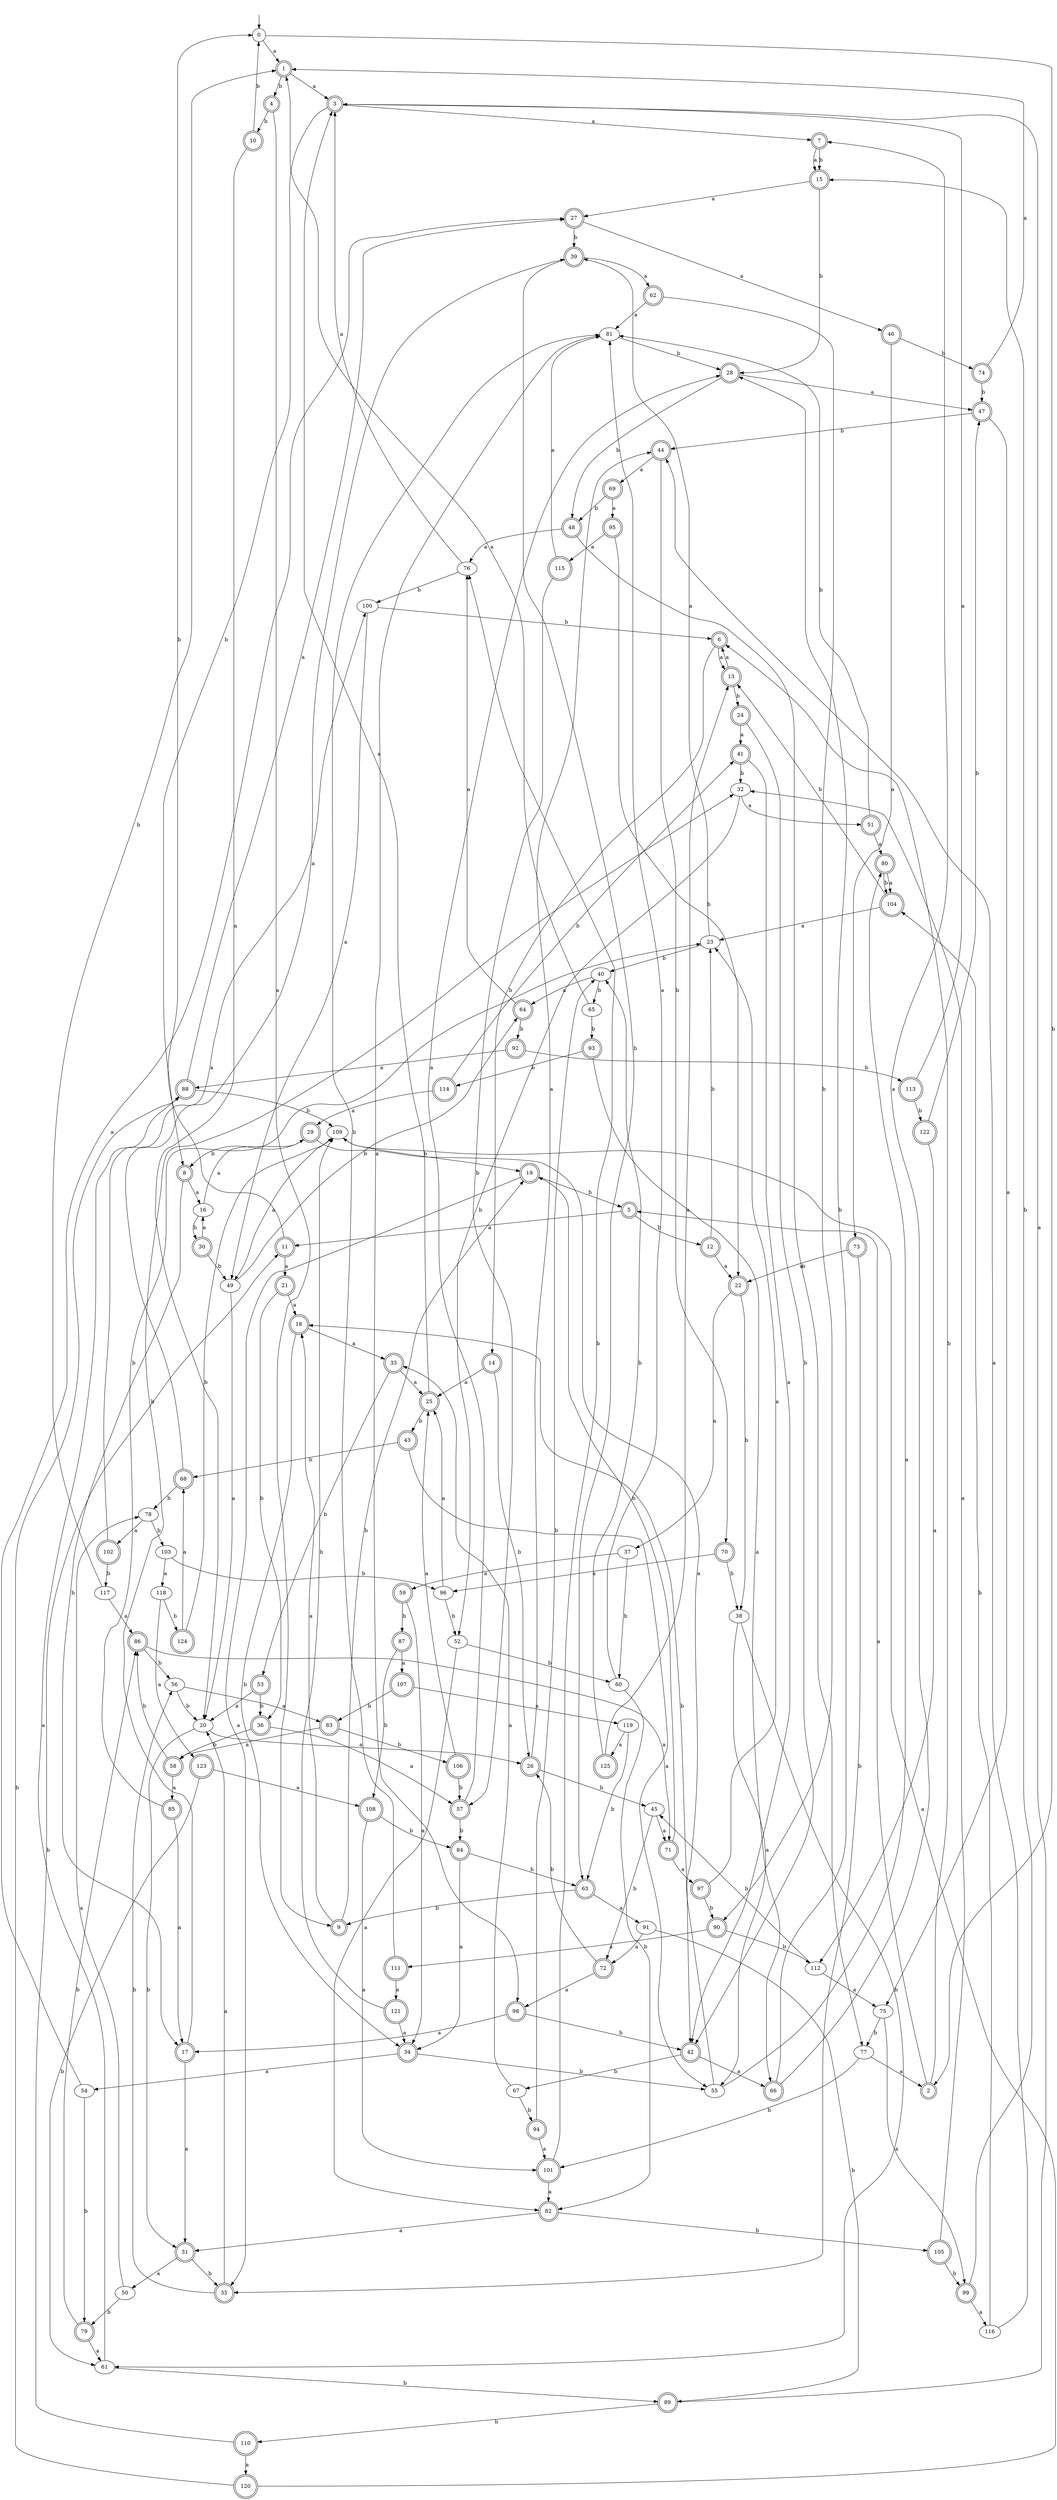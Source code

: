 digraph RandomDFA {
  __start0 [label="", shape=none];
  __start0 -> 0 [label=""];
  0 [shape=circle]
  0 -> 1 [label="a"]
  0 -> 2 [label="b"]
  1 [shape=doublecircle]
  1 -> 3 [label="a"]
  1 -> 4 [label="b"]
  2 [shape=doublecircle]
  2 -> 5 [label="a"]
  2 -> 6 [label="b"]
  3 [shape=doublecircle]
  3 -> 7 [label="a"]
  3 -> 8 [label="b"]
  4 [shape=doublecircle]
  4 -> 9 [label="a"]
  4 -> 10 [label="b"]
  5 [shape=doublecircle]
  5 -> 11 [label="a"]
  5 -> 12 [label="b"]
  6 [shape=doublecircle]
  6 -> 13 [label="a"]
  6 -> 14 [label="b"]
  7 [shape=doublecircle]
  7 -> 15 [label="a"]
  7 -> 15 [label="b"]
  8 [shape=doublecircle]
  8 -> 16 [label="a"]
  8 -> 17 [label="b"]
  9 [shape=doublecircle]
  9 -> 18 [label="a"]
  9 -> 19 [label="b"]
  10 [shape=doublecircle]
  10 -> 20 [label="a"]
  10 -> 0 [label="b"]
  11 [shape=doublecircle]
  11 -> 21 [label="a"]
  11 -> 0 [label="b"]
  12 [shape=doublecircle]
  12 -> 22 [label="a"]
  12 -> 23 [label="b"]
  13 [shape=doublecircle]
  13 -> 6 [label="a"]
  13 -> 24 [label="b"]
  14 [shape=doublecircle]
  14 -> 25 [label="a"]
  14 -> 26 [label="b"]
  15 [shape=doublecircle]
  15 -> 27 [label="a"]
  15 -> 28 [label="b"]
  16
  16 -> 29 [label="a"]
  16 -> 30 [label="b"]
  17 [shape=doublecircle]
  17 -> 31 [label="a"]
  17 -> 32 [label="b"]
  18 [shape=doublecircle]
  18 -> 33 [label="a"]
  18 -> 34 [label="b"]
  19 [shape=doublecircle]
  19 -> 35 [label="a"]
  19 -> 5 [label="b"]
  20
  20 -> 26 [label="a"]
  20 -> 31 [label="b"]
  21 [shape=doublecircle]
  21 -> 18 [label="a"]
  21 -> 36 [label="b"]
  22 [shape=doublecircle]
  22 -> 37 [label="a"]
  22 -> 38 [label="b"]
  23
  23 -> 39 [label="a"]
  23 -> 40 [label="b"]
  24 [shape=doublecircle]
  24 -> 41 [label="a"]
  24 -> 42 [label="b"]
  25 [shape=doublecircle]
  25 -> 3 [label="a"]
  25 -> 43 [label="b"]
  26 [shape=doublecircle]
  26 -> 44 [label="a"]
  26 -> 45 [label="b"]
  27 [shape=doublecircle]
  27 -> 46 [label="a"]
  27 -> 39 [label="b"]
  28 [shape=doublecircle]
  28 -> 47 [label="a"]
  28 -> 48 [label="b"]
  29 [shape=doublecircle]
  29 -> 42 [label="a"]
  29 -> 8 [label="b"]
  30 [shape=doublecircle]
  30 -> 16 [label="a"]
  30 -> 49 [label="b"]
  31 [shape=doublecircle]
  31 -> 50 [label="a"]
  31 -> 35 [label="b"]
  32
  32 -> 51 [label="a"]
  32 -> 52 [label="b"]
  33 [shape=doublecircle]
  33 -> 25 [label="a"]
  33 -> 53 [label="b"]
  34 [shape=doublecircle]
  34 -> 54 [label="a"]
  34 -> 55 [label="b"]
  35 [shape=doublecircle]
  35 -> 20 [label="a"]
  35 -> 56 [label="b"]
  36 [shape=doublecircle]
  36 -> 57 [label="a"]
  36 -> 58 [label="b"]
  37
  37 -> 59 [label="a"]
  37 -> 60 [label="b"]
  38
  38 -> 55 [label="a"]
  38 -> 61 [label="b"]
  39 [shape=doublecircle]
  39 -> 62 [label="a"]
  39 -> 63 [label="b"]
  40
  40 -> 64 [label="a"]
  40 -> 65 [label="b"]
  41 [shape=doublecircle]
  41 -> 42 [label="a"]
  41 -> 32 [label="b"]
  42 [shape=doublecircle]
  42 -> 66 [label="a"]
  42 -> 67 [label="b"]
  43 [shape=doublecircle]
  43 -> 55 [label="a"]
  43 -> 68 [label="b"]
  44 [shape=doublecircle]
  44 -> 69 [label="a"]
  44 -> 70 [label="b"]
  45
  45 -> 71 [label="a"]
  45 -> 72 [label="b"]
  46 [shape=doublecircle]
  46 -> 73 [label="a"]
  46 -> 74 [label="b"]
  47 [shape=doublecircle]
  47 -> 75 [label="a"]
  47 -> 44 [label="b"]
  48 [shape=doublecircle]
  48 -> 76 [label="a"]
  48 -> 77 [label="b"]
  49
  49 -> 20 [label="a"]
  49 -> 64 [label="b"]
  50
  50 -> 78 [label="a"]
  50 -> 79 [label="b"]
  51 [shape=doublecircle]
  51 -> 80 [label="a"]
  51 -> 81 [label="b"]
  52
  52 -> 82 [label="a"]
  52 -> 60 [label="b"]
  53 [shape=doublecircle]
  53 -> 20 [label="a"]
  53 -> 36 [label="b"]
  54
  54 -> 27 [label="a"]
  54 -> 79 [label="b"]
  55
  55 -> 80 [label="a"]
  55 -> 18 [label="b"]
  56
  56 -> 83 [label="a"]
  56 -> 20 [label="b"]
  57 [shape=doublecircle]
  57 -> 28 [label="a"]
  57 -> 84 [label="b"]
  58 [shape=doublecircle]
  58 -> 85 [label="a"]
  58 -> 86 [label="b"]
  59 [shape=doublecircle]
  59 -> 34 [label="a"]
  59 -> 87 [label="b"]
  60
  60 -> 81 [label="a"]
  60 -> 82 [label="b"]
  61
  61 -> 88 [label="a"]
  61 -> 89 [label="b"]
  62 [shape=doublecircle]
  62 -> 81 [label="a"]
  62 -> 90 [label="b"]
  63 [shape=doublecircle]
  63 -> 91 [label="a"]
  63 -> 9 [label="b"]
  64 [shape=doublecircle]
  64 -> 76 [label="a"]
  64 -> 92 [label="b"]
  65
  65 -> 1 [label="a"]
  65 -> 93 [label="b"]
  66 [shape=doublecircle]
  66 -> 7 [label="a"]
  66 -> 28 [label="b"]
  67
  67 -> 33 [label="a"]
  67 -> 94 [label="b"]
  68 [shape=doublecircle]
  68 -> 39 [label="a"]
  68 -> 78 [label="b"]
  69 [shape=doublecircle]
  69 -> 95 [label="a"]
  69 -> 48 [label="b"]
  70 [shape=doublecircle]
  70 -> 96 [label="a"]
  70 -> 38 [label="b"]
  71 [shape=doublecircle]
  71 -> 97 [label="a"]
  71 -> 19 [label="b"]
  72 [shape=doublecircle]
  72 -> 98 [label="a"]
  72 -> 26 [label="b"]
  73 [shape=doublecircle]
  73 -> 22 [label="a"]
  73 -> 35 [label="b"]
  74 [shape=doublecircle]
  74 -> 1 [label="a"]
  74 -> 47 [label="b"]
  75
  75 -> 99 [label="a"]
  75 -> 77 [label="b"]
  76
  76 -> 3 [label="a"]
  76 -> 100 [label="b"]
  77
  77 -> 2 [label="a"]
  77 -> 101 [label="b"]
  78
  78 -> 102 [label="a"]
  78 -> 103 [label="b"]
  79 [shape=doublecircle]
  79 -> 61 [label="a"]
  79 -> 86 [label="b"]
  80 [shape=doublecircle]
  80 -> 104 [label="a"]
  80 -> 104 [label="b"]
  81
  81 -> 98 [label="a"]
  81 -> 28 [label="b"]
  82 [shape=doublecircle]
  82 -> 31 [label="a"]
  82 -> 105 [label="b"]
  83 [shape=doublecircle]
  83 -> 58 [label="a"]
  83 -> 106 [label="b"]
  84 [shape=doublecircle]
  84 -> 34 [label="a"]
  84 -> 63 [label="b"]
  85 [shape=doublecircle]
  85 -> 17 [label="a"]
  85 -> 23 [label="b"]
  86 [shape=doublecircle]
  86 -> 71 [label="a"]
  86 -> 56 [label="b"]
  87 [shape=doublecircle]
  87 -> 107 [label="a"]
  87 -> 108 [label="b"]
  88 [shape=doublecircle]
  88 -> 27 [label="a"]
  88 -> 109 [label="b"]
  89 [shape=doublecircle]
  89 -> 3 [label="a"]
  89 -> 110 [label="b"]
  90 [shape=doublecircle]
  90 -> 111 [label="a"]
  90 -> 112 [label="b"]
  91
  91 -> 72 [label="a"]
  91 -> 89 [label="b"]
  92 [shape=doublecircle]
  92 -> 88 [label="a"]
  92 -> 113 [label="b"]
  93 [shape=doublecircle]
  93 -> 66 [label="a"]
  93 -> 114 [label="b"]
  94 [shape=doublecircle]
  94 -> 101 [label="a"]
  94 -> 40 [label="b"]
  95 [shape=doublecircle]
  95 -> 115 [label="a"]
  95 -> 22 [label="b"]
  96
  96 -> 25 [label="a"]
  96 -> 52 [label="b"]
  97 [shape=doublecircle]
  97 -> 23 [label="a"]
  97 -> 90 [label="b"]
  98 [shape=doublecircle]
  98 -> 17 [label="a"]
  98 -> 42 [label="b"]
  99 [shape=doublecircle]
  99 -> 116 [label="a"]
  99 -> 15 [label="b"]
  100
  100 -> 49 [label="a"]
  100 -> 6 [label="b"]
  101 [shape=doublecircle]
  101 -> 82 [label="a"]
  101 -> 76 [label="b"]
  102 [shape=doublecircle]
  102 -> 100 [label="a"]
  102 -> 117 [label="b"]
  103
  103 -> 118 [label="a"]
  103 -> 96 [label="b"]
  104 [shape=doublecircle]
  104 -> 23 [label="a"]
  104 -> 13 [label="b"]
  105 [shape=doublecircle]
  105 -> 32 [label="a"]
  105 -> 99 [label="b"]
  106 [shape=doublecircle]
  106 -> 25 [label="a"]
  106 -> 57 [label="b"]
  107 [shape=doublecircle]
  107 -> 119 [label="a"]
  107 -> 83 [label="b"]
  108 [shape=doublecircle]
  108 -> 101 [label="a"]
  108 -> 84 [label="b"]
  109
  109 -> 49 [label="a"]
  109 -> 19 [label="b"]
  110 [shape=doublecircle]
  110 -> 120 [label="a"]
  110 -> 11 [label="b"]
  111 [shape=doublecircle]
  111 -> 121 [label="a"]
  111 -> 81 [label="b"]
  112
  112 -> 75 [label="a"]
  112 -> 45 [label="b"]
  113 [shape=doublecircle]
  113 -> 3 [label="a"]
  113 -> 122 [label="b"]
  114 [shape=doublecircle]
  114 -> 29 [label="a"]
  114 -> 41 [label="b"]
  115 [shape=doublecircle]
  115 -> 81 [label="a"]
  115 -> 57 [label="b"]
  116
  116 -> 44 [label="a"]
  116 -> 104 [label="b"]
  117
  117 -> 86 [label="a"]
  117 -> 1 [label="b"]
  118
  118 -> 123 [label="a"]
  118 -> 124 [label="b"]
  119
  119 -> 125 [label="a"]
  119 -> 63 [label="b"]
  120 [shape=doublecircle]
  120 -> 109 [label="a"]
  120 -> 88 [label="b"]
  121 [shape=doublecircle]
  121 -> 34 [label="a"]
  121 -> 109 [label="b"]
  122 [shape=doublecircle]
  122 -> 112 [label="a"]
  122 -> 47 [label="b"]
  123 [shape=doublecircle]
  123 -> 108 [label="a"]
  123 -> 61 [label="b"]
  124 [shape=doublecircle]
  124 -> 68 [label="a"]
  124 -> 109 [label="b"]
  125 [shape=doublecircle]
  125 -> 13 [label="a"]
  125 -> 40 [label="b"]
}
